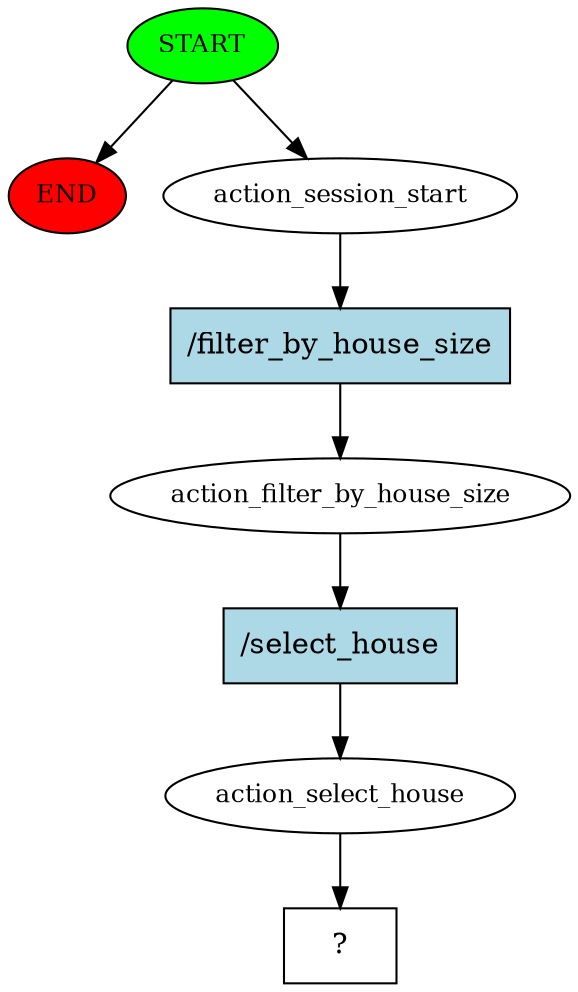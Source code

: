 digraph  {
0 [class="start active", fillcolor=green, fontsize=12, label=START, style=filled];
"-1" [class=end, fillcolor=red, fontsize=12, label=END, style=filled];
1 [class=active, fontsize=12, label=action_session_start];
2 [class=active, fontsize=12, label=action_filter_by_house_size];
3 [class=active, fontsize=12, label=action_select_house];
4 [class="intent dashed active", label="  ?  ", shape=rect];
5 [class="intent active", fillcolor=lightblue, label="/filter_by_house_size", shape=rect, style=filled];
6 [class="intent active", fillcolor=lightblue, label="/select_house", shape=rect, style=filled];
0 -> "-1"  [class="", key=NONE, label=""];
0 -> 1  [class=active, key=NONE, label=""];
1 -> 5  [class=active, key=0];
2 -> 6  [class=active, key=0];
3 -> 4  [class=active, key=NONE, label=""];
5 -> 2  [class=active, key=0];
6 -> 3  [class=active, key=0];
}
